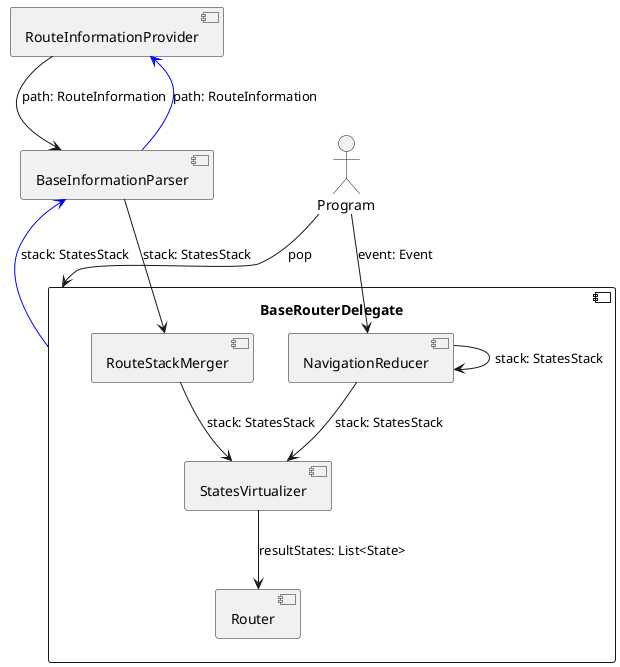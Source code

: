 @startuml
component RouteInformationProvider
component BaseInformationParser
actor Program
component BaseRouterDelegate {
    component NavigationReducer
    component StatesVirtualizer
    component RouteStackMerger
    component Router
}


RouteInformationProvider --> BaseInformationParser : path: RouteInformation
BaseInformationParser --> RouteInformationProvider #blue : path: RouteInformation
BaseRouterDelegate --> BaseInformationParser #blue : stack: StatesStack
BaseInformationParser --> RouteStackMerger : stack: StatesStack
RouteStackMerger --> StatesVirtualizer : stack: StatesStack
Program --> NavigationReducer : event: Event
Program --> BaseRouterDelegate : pop
NavigationReducer --> StatesVirtualizer : stack: StatesStack
NavigationReducer --> NavigationReducer : stack: StatesStack
StatesVirtualizer --> Router : resultStates: List<State>


@enduml